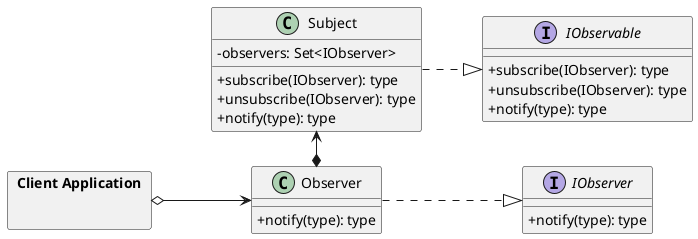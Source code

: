 @startuml

left to right direction

skinparam PackageStyle rectangle
skinparam ClassAttributeIconSize 0 
' skinparam 

package "Client Application" as ClientApplication {}

class Subject {
    - observers: Set<IObserver>
    + subscribe(IObserver): type
    + unsubscribe(IObserver): type
    + notify(type): type
}

class Observer {
    + notify(type): type
}

ClientApplication o-down-> Observer
Subject <-right-* Observer

interface IObservable {
    + subscribe(IObserver): type
    + unsubscribe(IObserver): type
    + notify(type): type
}

interface IObserver {
    + notify(type): type
}

Subject -[dashed]down-|> IObservable
Observer -[dashed]down-|> IObserver


